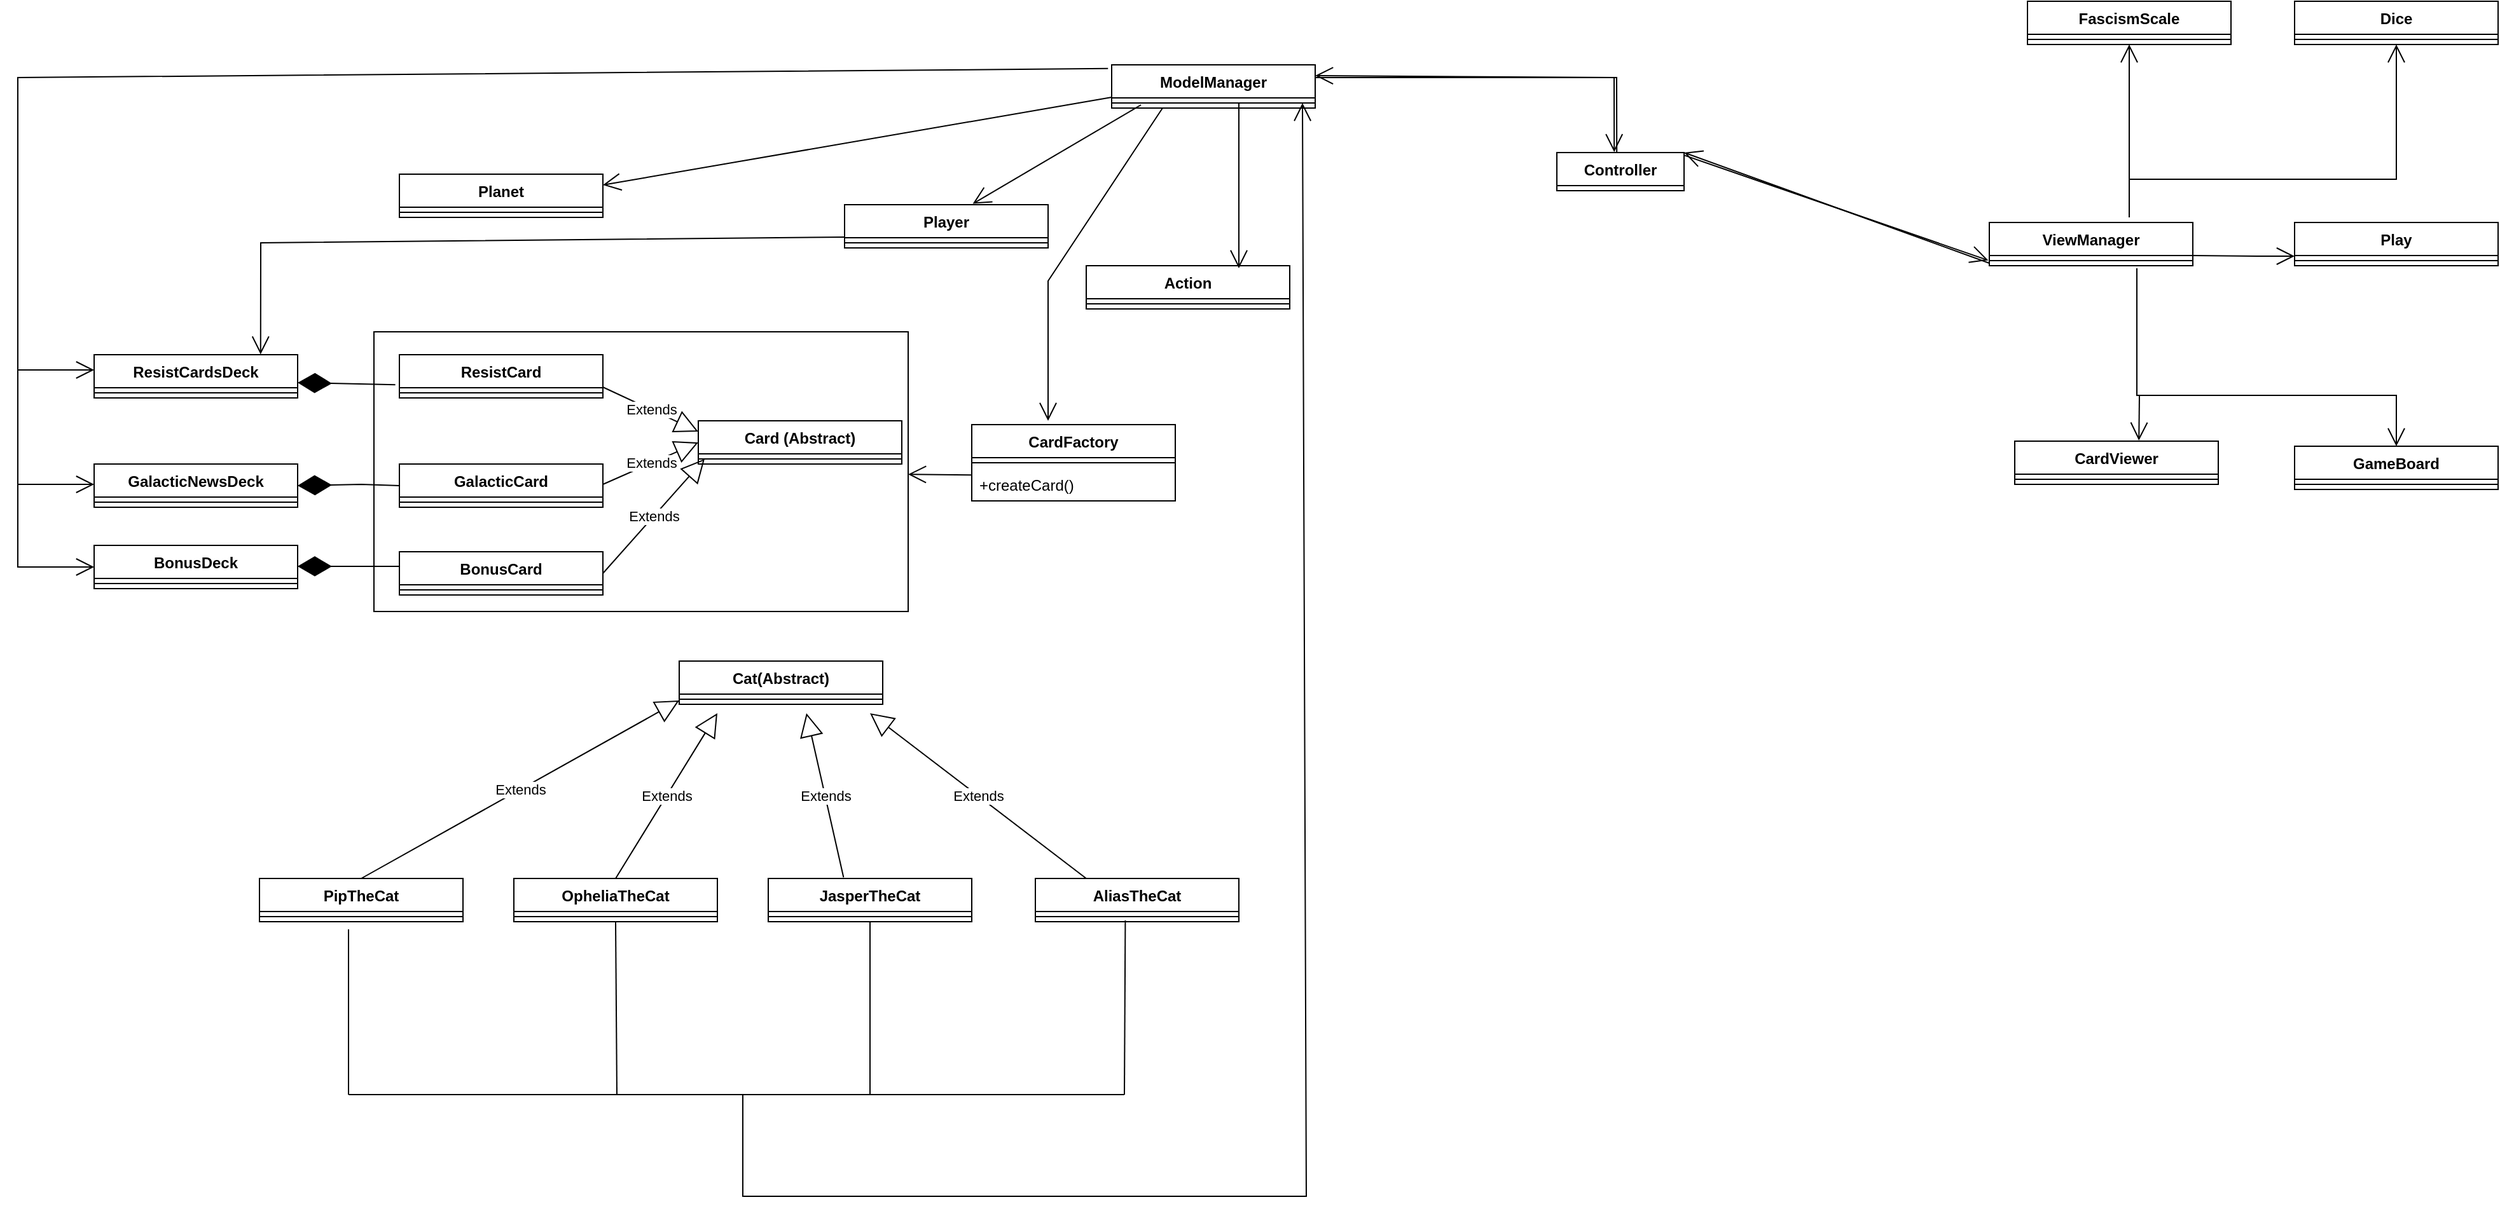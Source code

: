<mxfile version="20.6.0" type="github"><diagram id="kWUGdpk_LTITHDIgR2Lf" name="Page-2"><mxGraphModel dx="2195" dy="567" grid="1" gridSize="10" guides="1" tooltips="1" connect="1" arrows="1" fold="1" page="1" pageScale="1" pageWidth="850" pageHeight="1100" math="0" shadow="0"><root><mxCell id="0"/><mxCell id="1" parent="0"/><mxCell id="YSj9dfxvYQV-vy0zDjBh-33" value="" style="rounded=0;whiteSpace=wrap;html=1;" vertex="1" parent="1"><mxGeometry x="90" y="360" width="420" height="220" as="geometry"/></mxCell><mxCell id="JQG7szLsVoPtQsITSdDX-5" value="FascismScale" style="swimlane;fontStyle=1;align=center;verticalAlign=top;childLayout=stackLayout;horizontal=1;startSize=26;horizontalStack=0;resizeParent=1;resizeParentMax=0;resizeLast=0;collapsible=1;marginBottom=0;" parent="1" vertex="1"><mxGeometry x="1390" y="100" width="160" height="34" as="geometry"/></mxCell><mxCell id="JQG7szLsVoPtQsITSdDX-7" value="" style="line;strokeWidth=1;fillColor=none;align=left;verticalAlign=middle;spacingTop=-1;spacingLeft=3;spacingRight=3;rotatable=0;labelPosition=right;points=[];portConstraint=eastwest;strokeColor=inherit;" parent="JQG7szLsVoPtQsITSdDX-5" vertex="1"><mxGeometry y="26" width="160" height="8" as="geometry"/></mxCell><mxCell id="JQG7szLsVoPtQsITSdDX-14" value="GameBoard" style="swimlane;fontStyle=1;align=center;verticalAlign=top;childLayout=stackLayout;horizontal=1;startSize=26;horizontalStack=0;resizeParent=1;resizeParentMax=0;resizeLast=0;collapsible=1;marginBottom=0;" parent="1" vertex="1"><mxGeometry x="1600" y="450" width="160" height="34" as="geometry"><mxRectangle x="1000" y="80" width="110" height="30" as="alternateBounds"/></mxGeometry></mxCell><mxCell id="JQG7szLsVoPtQsITSdDX-16" value="" style="line;strokeWidth=1;fillColor=none;align=left;verticalAlign=middle;spacingTop=-1;spacingLeft=3;spacingRight=3;rotatable=0;labelPosition=right;points=[];portConstraint=eastwest;strokeColor=inherit;" parent="JQG7szLsVoPtQsITSdDX-14" vertex="1"><mxGeometry y="26" width="160" height="8" as="geometry"/></mxCell><mxCell id="JQG7szLsVoPtQsITSdDX-21" value="CardViewer" style="swimlane;fontStyle=1;align=center;verticalAlign=top;childLayout=stackLayout;horizontal=1;startSize=26;horizontalStack=0;resizeParent=1;resizeParentMax=0;resizeLast=0;collapsible=1;marginBottom=0;" parent="1" vertex="1"><mxGeometry x="1380" y="446" width="160" height="34" as="geometry"/></mxCell><mxCell id="JQG7szLsVoPtQsITSdDX-23" value="" style="line;strokeWidth=1;fillColor=none;align=left;verticalAlign=middle;spacingTop=-1;spacingLeft=3;spacingRight=3;rotatable=0;labelPosition=right;points=[];portConstraint=eastwest;strokeColor=inherit;" parent="JQG7szLsVoPtQsITSdDX-21" vertex="1"><mxGeometry y="26" width="160" height="8" as="geometry"/></mxCell><mxCell id="JQG7szLsVoPtQsITSdDX-25" value="Dice" style="swimlane;fontStyle=1;align=center;verticalAlign=top;childLayout=stackLayout;horizontal=1;startSize=26;horizontalStack=0;resizeParent=1;resizeParentMax=0;resizeLast=0;collapsible=1;marginBottom=0;" parent="1" vertex="1"><mxGeometry x="1600" y="100" width="160" height="34" as="geometry"/></mxCell><mxCell id="JQG7szLsVoPtQsITSdDX-27" value="" style="line;strokeWidth=1;fillColor=none;align=left;verticalAlign=middle;spacingTop=-1;spacingLeft=3;spacingRight=3;rotatable=0;labelPosition=right;points=[];portConstraint=eastwest;strokeColor=inherit;" parent="JQG7szLsVoPtQsITSdDX-25" vertex="1"><mxGeometry y="26" width="160" height="8" as="geometry"/></mxCell><mxCell id="JQG7szLsVoPtQsITSdDX-29" value="ViewManager" style="swimlane;fontStyle=1;align=center;verticalAlign=top;childLayout=stackLayout;horizontal=1;startSize=26;horizontalStack=0;resizeParent=1;resizeParentMax=0;resizeLast=0;collapsible=1;marginBottom=0;" parent="1" vertex="1"><mxGeometry x="1360" y="274" width="160" height="34" as="geometry"/></mxCell><mxCell id="JQG7szLsVoPtQsITSdDX-31" value="" style="line;strokeWidth=1;fillColor=none;align=left;verticalAlign=middle;spacingTop=-1;spacingLeft=3;spacingRight=3;rotatable=0;labelPosition=right;points=[];portConstraint=eastwest;strokeColor=inherit;" parent="JQG7szLsVoPtQsITSdDX-29" vertex="1"><mxGeometry y="26" width="160" height="8" as="geometry"/></mxCell><mxCell id="JQG7szLsVoPtQsITSdDX-33" value="Play" style="swimlane;fontStyle=1;align=center;verticalAlign=top;childLayout=stackLayout;horizontal=1;startSize=26;horizontalStack=0;resizeParent=1;resizeParentMax=0;resizeLast=0;collapsible=1;marginBottom=0;" parent="1" vertex="1"><mxGeometry x="1600" y="274" width="160" height="34" as="geometry"/></mxCell><mxCell id="JQG7szLsVoPtQsITSdDX-35" value="" style="line;strokeWidth=1;fillColor=none;align=left;verticalAlign=middle;spacingTop=-1;spacingLeft=3;spacingRight=3;rotatable=0;labelPosition=right;points=[];portConstraint=eastwest;strokeColor=inherit;" parent="JQG7szLsVoPtQsITSdDX-33" vertex="1"><mxGeometry y="26" width="160" height="8" as="geometry"/></mxCell><mxCell id="JQG7szLsVoPtQsITSdDX-37" value="Controller" style="swimlane;fontStyle=1;align=center;verticalAlign=top;childLayout=stackLayout;horizontal=1;startSize=26;horizontalStack=0;resizeParent=1;resizeParentMax=0;resizeLast=0;collapsible=1;marginBottom=0;" parent="1" vertex="1" collapsed="1"><mxGeometry x="1020" y="219" width="100" height="30" as="geometry"><mxRectangle x="940" y="219" width="280" height="400" as="alternateBounds"/></mxGeometry></mxCell><mxCell id="JQG7szLsVoPtQsITSdDX-38" value="+ field: type" style="text;strokeColor=none;fillColor=none;align=left;verticalAlign=top;spacingLeft=4;spacingRight=4;overflow=hidden;rotatable=0;points=[[0,0.5],[1,0.5]];portConstraint=eastwest;" parent="JQG7szLsVoPtQsITSdDX-37" vertex="1"><mxGeometry y="26" width="280" height="26" as="geometry"/></mxCell><mxCell id="JQG7szLsVoPtQsITSdDX-39" value="" style="line;strokeWidth=1;fillColor=none;align=left;verticalAlign=middle;spacingTop=-1;spacingLeft=3;spacingRight=3;rotatable=0;labelPosition=right;points=[];portConstraint=eastwest;strokeColor=inherit;" parent="JQG7szLsVoPtQsITSdDX-37" vertex="1"><mxGeometry y="52" width="280" height="8" as="geometry"/></mxCell><mxCell id="JQG7szLsVoPtQsITSdDX-40" value="+initializeGame()&#10;-showFascismLevel()&#10;-showBoard()&#10;-setGameBoard()&#10;-setPlayerCat()&#10;-setNumPlayers(numPlayers: int)&#10;-setUpPlanetGrid()&#10;-setCats()&#10;-setPlayerTurn(player: int)&#10;+setGameStatus&#10;-getNumPlayers():int&#10;-getPlayerTurn():int&#10;+getPlayer(num: int): Player&#10;+getCats(): &#10;+getGameStatus():int&#10;+getPlanetArray(): Planet[][]&#10;+getAction(): String&#10;+getAction(player: int): String&#10;+getFascismScaleValue(): int&#10;+getCurrPlayer(): int&#10;+getNumOfDiceRoll(): int[]&#10;+getDiceRoll(): int&#10;+getResistCards(player: Player): ResistCard[]&#10;&#10;" style="text;strokeColor=none;fillColor=none;align=left;verticalAlign=top;spacingLeft=4;spacingRight=4;overflow=hidden;rotatable=0;points=[[0,0.5],[1,0.5]];portConstraint=eastwest;" parent="JQG7szLsVoPtQsITSdDX-37" vertex="1"><mxGeometry y="60" width="280" height="340" as="geometry"/></mxCell><mxCell id="JQG7szLsVoPtQsITSdDX-41" value="ModelManager" style="swimlane;fontStyle=1;align=center;verticalAlign=top;childLayout=stackLayout;horizontal=1;startSize=26;horizontalStack=0;resizeParent=1;resizeParentMax=0;resizeLast=0;collapsible=1;marginBottom=0;" parent="1" vertex="1"><mxGeometry x="670" y="150" width="160" height="34" as="geometry"/></mxCell><mxCell id="JQG7szLsVoPtQsITSdDX-43" value="" style="line;strokeWidth=1;fillColor=none;align=left;verticalAlign=middle;spacingTop=-1;spacingLeft=3;spacingRight=3;rotatable=0;labelPosition=right;points=[];portConstraint=eastwest;strokeColor=inherit;" parent="JQG7szLsVoPtQsITSdDX-41" vertex="1"><mxGeometry y="26" width="160" height="8" as="geometry"/></mxCell><mxCell id="JQG7szLsVoPtQsITSdDX-45" value="JasperTheCat" style="swimlane;fontStyle=1;align=center;verticalAlign=top;childLayout=stackLayout;horizontal=1;startSize=26;horizontalStack=0;resizeParent=1;resizeParentMax=0;resizeLast=0;collapsible=1;marginBottom=0;" parent="1" vertex="1"><mxGeometry x="400" y="790" width="160" height="34" as="geometry"/></mxCell><mxCell id="JQG7szLsVoPtQsITSdDX-47" value="" style="line;strokeWidth=1;fillColor=none;align=left;verticalAlign=middle;spacingTop=-1;spacingLeft=3;spacingRight=3;rotatable=0;labelPosition=right;points=[];portConstraint=eastwest;strokeColor=inherit;" parent="JQG7szLsVoPtQsITSdDX-45" vertex="1"><mxGeometry y="26" width="160" height="8" as="geometry"/></mxCell><mxCell id="JQG7szLsVoPtQsITSdDX-49" value="Action" style="swimlane;fontStyle=1;align=center;verticalAlign=top;childLayout=stackLayout;horizontal=1;startSize=26;horizontalStack=0;resizeParent=1;resizeParentMax=0;resizeLast=0;collapsible=1;marginBottom=0;" parent="1" vertex="1"><mxGeometry x="650" y="308" width="160" height="34" as="geometry"/></mxCell><mxCell id="JQG7szLsVoPtQsITSdDX-51" value="" style="line;strokeWidth=1;fillColor=none;align=left;verticalAlign=middle;spacingTop=-1;spacingLeft=3;spacingRight=3;rotatable=0;labelPosition=right;points=[];portConstraint=eastwest;strokeColor=inherit;" parent="JQG7szLsVoPtQsITSdDX-49" vertex="1"><mxGeometry y="26" width="160" height="8" as="geometry"/></mxCell><mxCell id="JQG7szLsVoPtQsITSdDX-53" value="OpheliaTheCat" style="swimlane;fontStyle=1;align=center;verticalAlign=top;childLayout=stackLayout;horizontal=1;startSize=26;horizontalStack=0;resizeParent=1;resizeParentMax=0;resizeLast=0;collapsible=1;marginBottom=0;" parent="1" vertex="1"><mxGeometry x="200" y="790" width="160" height="34" as="geometry"/></mxCell><mxCell id="rUTjeoC7RKH5R_cGaHuL-8" value="Extends" style="endArrow=block;endSize=16;endFill=0;html=1;rounded=0;" parent="JQG7szLsVoPtQsITSdDX-53" edge="1"><mxGeometry width="160" relative="1" as="geometry"><mxPoint x="80" as="sourcePoint"/><mxPoint x="160" y="-130" as="targetPoint"/></mxGeometry></mxCell><mxCell id="JQG7szLsVoPtQsITSdDX-55" value="" style="line;strokeWidth=1;fillColor=none;align=left;verticalAlign=middle;spacingTop=-1;spacingLeft=3;spacingRight=3;rotatable=0;labelPosition=right;points=[];portConstraint=eastwest;strokeColor=inherit;" parent="JQG7szLsVoPtQsITSdDX-53" vertex="1"><mxGeometry y="26" width="160" height="8" as="geometry"/></mxCell><mxCell id="JQG7szLsVoPtQsITSdDX-57" value="Cat(Abstract)" style="swimlane;fontStyle=1;align=center;verticalAlign=top;childLayout=stackLayout;horizontal=1;startSize=26;horizontalStack=0;resizeParent=1;resizeParentMax=0;resizeLast=0;collapsible=1;marginBottom=0;" parent="1" vertex="1"><mxGeometry x="330" y="619" width="160" height="34" as="geometry"/></mxCell><mxCell id="JQG7szLsVoPtQsITSdDX-59" value="" style="line;strokeWidth=1;fillColor=none;align=left;verticalAlign=middle;spacingTop=-1;spacingLeft=3;spacingRight=3;rotatable=0;labelPosition=right;points=[];portConstraint=eastwest;strokeColor=inherit;" parent="JQG7szLsVoPtQsITSdDX-57" vertex="1"><mxGeometry y="26" width="160" height="8" as="geometry"/></mxCell><mxCell id="JQG7szLsVoPtQsITSdDX-61" value="GalacticCard" style="swimlane;fontStyle=1;align=center;verticalAlign=top;childLayout=stackLayout;horizontal=1;startSize=26;horizontalStack=0;resizeParent=1;resizeParentMax=0;resizeLast=0;collapsible=1;marginBottom=0;" parent="1" vertex="1"><mxGeometry x="110" y="464" width="160" height="34" as="geometry"/></mxCell><mxCell id="JQG7szLsVoPtQsITSdDX-63" value="" style="line;strokeWidth=1;fillColor=none;align=left;verticalAlign=middle;spacingTop=-1;spacingLeft=3;spacingRight=3;rotatable=0;labelPosition=right;points=[];portConstraint=eastwest;strokeColor=inherit;" parent="JQG7szLsVoPtQsITSdDX-61" vertex="1"><mxGeometry y="26" width="160" height="8" as="geometry"/></mxCell><mxCell id="JQG7szLsVoPtQsITSdDX-65" value="GalacticNewsDeck" style="swimlane;fontStyle=1;align=center;verticalAlign=top;childLayout=stackLayout;horizontal=1;startSize=26;horizontalStack=0;resizeParent=1;resizeParentMax=0;resizeLast=0;collapsible=1;marginBottom=0;" parent="1" vertex="1"><mxGeometry x="-130" y="464" width="160" height="34" as="geometry"/></mxCell><mxCell id="JQG7szLsVoPtQsITSdDX-67" value="" style="line;strokeWidth=1;fillColor=none;align=left;verticalAlign=middle;spacingTop=-1;spacingLeft=3;spacingRight=3;rotatable=0;labelPosition=right;points=[];portConstraint=eastwest;strokeColor=inherit;" parent="JQG7szLsVoPtQsITSdDX-65" vertex="1"><mxGeometry y="26" width="160" height="8" as="geometry"/></mxCell><mxCell id="JQG7szLsVoPtQsITSdDX-69" value="AliasTheCat" style="swimlane;fontStyle=1;align=center;verticalAlign=top;childLayout=stackLayout;horizontal=1;startSize=26;horizontalStack=0;resizeParent=1;resizeParentMax=0;resizeLast=0;collapsible=1;marginBottom=0;" parent="1" vertex="1"><mxGeometry x="610" y="790" width="160" height="34" as="geometry"/></mxCell><mxCell id="JQG7szLsVoPtQsITSdDX-71" value="" style="line;strokeWidth=1;fillColor=none;align=left;verticalAlign=middle;spacingTop=-1;spacingLeft=3;spacingRight=3;rotatable=0;labelPosition=right;points=[];portConstraint=eastwest;strokeColor=inherit;" parent="JQG7szLsVoPtQsITSdDX-69" vertex="1"><mxGeometry y="26" width="160" height="8" as="geometry"/></mxCell><mxCell id="JQG7szLsVoPtQsITSdDX-73" value="Card (Abstract)" style="swimlane;fontStyle=1;align=center;verticalAlign=top;childLayout=stackLayout;horizontal=1;startSize=26;horizontalStack=0;resizeParent=1;resizeParentMax=0;resizeLast=0;collapsible=1;marginBottom=0;" parent="1" vertex="1"><mxGeometry x="345" y="430" width="160" height="34" as="geometry"/></mxCell><mxCell id="JQG7szLsVoPtQsITSdDX-75" value="" style="line;strokeWidth=1;fillColor=none;align=left;verticalAlign=middle;spacingTop=-1;spacingLeft=3;spacingRight=3;rotatable=0;labelPosition=right;points=[];portConstraint=eastwest;strokeColor=inherit;" parent="JQG7szLsVoPtQsITSdDX-73" vertex="1"><mxGeometry y="26" width="160" height="8" as="geometry"/></mxCell><mxCell id="JQG7szLsVoPtQsITSdDX-77" value="PipTheCat" style="swimlane;fontStyle=1;align=center;verticalAlign=top;childLayout=stackLayout;horizontal=1;startSize=26;horizontalStack=0;resizeParent=1;resizeParentMax=0;resizeLast=0;collapsible=1;marginBottom=0;" parent="1" vertex="1"><mxGeometry y="790" width="160" height="34" as="geometry"/></mxCell><mxCell id="JQG7szLsVoPtQsITSdDX-79" value="" style="line;strokeWidth=1;fillColor=none;align=left;verticalAlign=middle;spacingTop=-1;spacingLeft=3;spacingRight=3;rotatable=0;labelPosition=right;points=[];portConstraint=eastwest;strokeColor=inherit;" parent="JQG7szLsVoPtQsITSdDX-77" vertex="1"><mxGeometry y="26" width="160" height="8" as="geometry"/></mxCell><mxCell id="JQG7szLsVoPtQsITSdDX-81" value="Planet" style="swimlane;fontStyle=1;align=center;verticalAlign=top;childLayout=stackLayout;horizontal=1;startSize=26;horizontalStack=0;resizeParent=1;resizeParentMax=0;resizeLast=0;collapsible=1;marginBottom=0;" parent="1" vertex="1"><mxGeometry x="110" y="236" width="160" height="34" as="geometry"/></mxCell><mxCell id="JQG7szLsVoPtQsITSdDX-83" value="" style="line;strokeWidth=1;fillColor=none;align=left;verticalAlign=middle;spacingTop=-1;spacingLeft=3;spacingRight=3;rotatable=0;labelPosition=right;points=[];portConstraint=eastwest;strokeColor=inherit;" parent="JQG7szLsVoPtQsITSdDX-81" vertex="1"><mxGeometry y="26" width="160" height="8" as="geometry"/></mxCell><mxCell id="JQG7szLsVoPtQsITSdDX-85" value="Player" style="swimlane;fontStyle=1;align=center;verticalAlign=top;childLayout=stackLayout;horizontal=1;startSize=26;horizontalStack=0;resizeParent=1;resizeParentMax=0;resizeLast=0;collapsible=1;marginBottom=0;" parent="1" vertex="1"><mxGeometry x="460" y="260" width="160" height="34" as="geometry"/></mxCell><mxCell id="JQG7szLsVoPtQsITSdDX-87" value="" style="line;strokeWidth=1;fillColor=none;align=left;verticalAlign=middle;spacingTop=-1;spacingLeft=3;spacingRight=3;rotatable=0;labelPosition=right;points=[];portConstraint=eastwest;strokeColor=inherit;" parent="JQG7szLsVoPtQsITSdDX-85" vertex="1"><mxGeometry y="26" width="160" height="8" as="geometry"/></mxCell><mxCell id="JQG7szLsVoPtQsITSdDX-89" value="ResistCard" style="swimlane;fontStyle=1;align=center;verticalAlign=top;childLayout=stackLayout;horizontal=1;startSize=26;horizontalStack=0;resizeParent=1;resizeParentMax=0;resizeLast=0;collapsible=1;marginBottom=0;" parent="1" vertex="1"><mxGeometry x="110" y="378" width="160" height="34" as="geometry"/></mxCell><mxCell id="JQG7szLsVoPtQsITSdDX-91" value="" style="line;strokeWidth=1;fillColor=none;align=left;verticalAlign=middle;spacingTop=-1;spacingLeft=3;spacingRight=3;rotatable=0;labelPosition=right;points=[];portConstraint=eastwest;strokeColor=inherit;" parent="JQG7szLsVoPtQsITSdDX-89" vertex="1"><mxGeometry y="26" width="160" height="8" as="geometry"/></mxCell><mxCell id="JQG7szLsVoPtQsITSdDX-93" value="ResistCardsDeck" style="swimlane;fontStyle=1;align=center;verticalAlign=top;childLayout=stackLayout;horizontal=1;startSize=26;horizontalStack=0;resizeParent=1;resizeParentMax=0;resizeLast=0;collapsible=1;marginBottom=0;" parent="1" vertex="1"><mxGeometry x="-130" y="378" width="160" height="34" as="geometry"/></mxCell><mxCell id="JQG7szLsVoPtQsITSdDX-95" value="" style="line;strokeWidth=1;fillColor=none;align=left;verticalAlign=middle;spacingTop=-1;spacingLeft=3;spacingRight=3;rotatable=0;labelPosition=right;points=[];portConstraint=eastwest;strokeColor=inherit;" parent="JQG7szLsVoPtQsITSdDX-93" vertex="1"><mxGeometry y="26" width="160" height="8" as="geometry"/></mxCell><mxCell id="rUTjeoC7RKH5R_cGaHuL-3" value="" style="endArrow=open;endFill=1;endSize=12;html=1;rounded=0;entryX=-0.005;entryY=0.146;entryDx=0;entryDy=0;entryPerimeter=0;exitX=1.003;exitY=0.073;exitDx=0;exitDy=0;exitPerimeter=0;" parent="1" source="JQG7szLsVoPtQsITSdDX-40" edge="1"><mxGeometry width="160" relative="1" as="geometry"><mxPoint x="1060" y="270" as="sourcePoint"/><mxPoint x="1359.2" y="303.796" as="targetPoint"/></mxGeometry></mxCell><mxCell id="rUTjeoC7RKH5R_cGaHuL-4" value="" style="endArrow=open;endFill=1;endSize=12;html=1;rounded=0;exitX=0.471;exitY=-0.004;exitDx=0;exitDy=0;exitPerimeter=0;entryX=1;entryY=0.25;entryDx=0;entryDy=0;" parent="1" source="JQG7szLsVoPtQsITSdDX-37" target="JQG7szLsVoPtQsITSdDX-41" edge="1"><mxGeometry width="160" relative="1" as="geometry"><mxPoint x="1040" y="190" as="sourcePoint"/><mxPoint x="830" y="167" as="targetPoint"/><Array as="points"><mxPoint x="1067" y="160"/></Array></mxGeometry></mxCell><mxCell id="rUTjeoC7RKH5R_cGaHuL-5" value="Extends" style="endArrow=block;endSize=16;endFill=0;html=1;rounded=0;exitX=0.5;exitY=0;exitDx=0;exitDy=0;entryX=0;entryY=0.625;entryDx=0;entryDy=0;entryPerimeter=0;" parent="1" source="JQG7szLsVoPtQsITSdDX-77" target="JQG7szLsVoPtQsITSdDX-59" edge="1"><mxGeometry width="160" relative="1" as="geometry"><mxPoint x="330" y="770" as="sourcePoint"/><mxPoint x="333.52" y="680.196" as="targetPoint"/></mxGeometry></mxCell><mxCell id="rUTjeoC7RKH5R_cGaHuL-6" value="Extends" style="endArrow=block;endSize=16;endFill=0;html=1;rounded=0;exitX=0.37;exitY=-0.026;exitDx=0;exitDy=0;exitPerimeter=0;" parent="1" source="JQG7szLsVoPtQsITSdDX-45" edge="1"><mxGeometry width="160" relative="1" as="geometry"><mxPoint x="290" y="710" as="sourcePoint"/><mxPoint x="430" y="660" as="targetPoint"/></mxGeometry></mxCell><mxCell id="rUTjeoC7RKH5R_cGaHuL-7" value="Extends" style="endArrow=block;endSize=16;endFill=0;html=1;rounded=0;exitX=0.25;exitY=0;exitDx=0;exitDy=0;" parent="1" source="JQG7szLsVoPtQsITSdDX-69" edge="1"><mxGeometry width="160" relative="1" as="geometry"><mxPoint x="520" y="720" as="sourcePoint"/><mxPoint x="480" y="660" as="targetPoint"/></mxGeometry></mxCell><mxCell id="rUTjeoC7RKH5R_cGaHuL-9" value="Extends" style="endArrow=block;endSize=16;endFill=0;html=1;rounded=0;entryX=0;entryY=0.5;entryDx=0;entryDy=0;" parent="1" edge="1" target="JQG7szLsVoPtQsITSdDX-73"><mxGeometry width="160" relative="1" as="geometry"><mxPoint x="270" y="480" as="sourcePoint"/><mxPoint x="330" y="500" as="targetPoint"/></mxGeometry></mxCell><mxCell id="rUTjeoC7RKH5R_cGaHuL-10" value="Extends" style="endArrow=block;endSize=16;endFill=0;html=1;rounded=0;entryX=0;entryY=0.25;entryDx=0;entryDy=0;exitX=1;exitY=0.75;exitDx=0;exitDy=0;" parent="1" edge="1" target="JQG7szLsVoPtQsITSdDX-73" source="JQG7szLsVoPtQsITSdDX-89"><mxGeometry width="160" relative="1" as="geometry"><mxPoint x="270" y="420.5" as="sourcePoint"/><mxPoint x="330" y="460" as="targetPoint"/></mxGeometry></mxCell><mxCell id="rUTjeoC7RKH5R_cGaHuL-11" value="" style="endArrow=diamondThin;endFill=1;endSize=24;html=1;rounded=0;exitX=0;exitY=0.5;exitDx=0;exitDy=0;entryX=1;entryY=0.5;entryDx=0;entryDy=0;" parent="1" edge="1" target="JQG7szLsVoPtQsITSdDX-65" source="JQG7szLsVoPtQsITSdDX-61"><mxGeometry width="160" relative="1" as="geometry"><mxPoint x="110" y="540" as="sourcePoint"/><mxPoint x="30" y="540" as="targetPoint"/><Array as="points"><mxPoint x="80" y="480"/></Array></mxGeometry></mxCell><mxCell id="rUTjeoC7RKH5R_cGaHuL-13" value="" style="endArrow=diamondThin;endFill=1;endSize=24;html=1;rounded=0;entryX=1.007;entryY=0.792;entryDx=0;entryDy=0;entryPerimeter=0;exitX=-0.013;exitY=0.854;exitDx=0;exitDy=0;exitPerimeter=0;" parent="1" edge="1"><mxGeometry width="160" relative="1" as="geometry"><mxPoint x="106.8" y="401.614" as="sourcePoint"/><mxPoint x="30.0" y="400.002" as="targetPoint"/></mxGeometry></mxCell><mxCell id="rUTjeoC7RKH5R_cGaHuL-14" value="" style="endArrow=open;endFill=1;endSize=12;html=1;rounded=0;exitX=0.625;exitY=0.5;exitDx=0;exitDy=0;exitPerimeter=0;" parent="1" edge="1" source="JQG7szLsVoPtQsITSdDX-43"><mxGeometry width="160" relative="1" as="geometry"><mxPoint x="770" y="190" as="sourcePoint"/><mxPoint x="770" y="310" as="targetPoint"/></mxGeometry></mxCell><mxCell id="rUTjeoC7RKH5R_cGaHuL-15" value="" style="endArrow=open;endFill=1;endSize=12;html=1;rounded=0;entryX=0.63;entryY=-0.021;entryDx=0;entryDy=0;entryPerimeter=0;exitX=0.144;exitY=0.688;exitDx=0;exitDy=0;exitPerimeter=0;" parent="1" target="JQG7szLsVoPtQsITSdDX-85" edge="1" source="JQG7szLsVoPtQsITSdDX-43"><mxGeometry width="160" relative="1" as="geometry"><mxPoint x="690" y="189" as="sourcePoint"/><mxPoint x="590" y="190" as="targetPoint"/></mxGeometry></mxCell><mxCell id="rUTjeoC7RKH5R_cGaHuL-17" value="" style="endArrow=open;endFill=1;endSize=12;html=1;rounded=0;exitX=0;exitY=0.75;exitDx=0;exitDy=0;entryX=1;entryY=0.25;entryDx=0;entryDy=0;" parent="1" target="JQG7szLsVoPtQsITSdDX-81" edge="1" source="JQG7szLsVoPtQsITSdDX-41"><mxGeometry width="160" relative="1" as="geometry"><mxPoint x="670" y="189" as="sourcePoint"/><mxPoint x="460" y="210" as="targetPoint"/></mxGeometry></mxCell><mxCell id="rUTjeoC7RKH5R_cGaHuL-18" value="" style="endArrow=open;endFill=1;endSize=12;html=1;rounded=0;exitX=-0.018;exitY=0.086;exitDx=0;exitDy=0;exitPerimeter=0;entryX=0;entryY=0.5;entryDx=0;entryDy=0;" parent="1" source="JQG7szLsVoPtQsITSdDX-41" target="YSj9dfxvYQV-vy0zDjBh-36" edge="1"><mxGeometry width="160" relative="1" as="geometry"><mxPoint x="270" y="140" as="sourcePoint"/><mxPoint x="-190" y="550" as="targetPoint"/><Array as="points"><mxPoint x="-190" y="160"/><mxPoint x="-190" y="545"/></Array></mxGeometry></mxCell><mxCell id="rUTjeoC7RKH5R_cGaHuL-24" value="" style="endArrow=none;html=1;rounded=0;entryX=0.5;entryY=1;entryDx=0;entryDy=0;" parent="1" target="JQG7szLsVoPtQsITSdDX-53" edge="1"><mxGeometry width="50" height="50" relative="1" as="geometry"><mxPoint x="281" y="960" as="sourcePoint"/><mxPoint x="280.8" y="852.99" as="targetPoint"/></mxGeometry></mxCell><mxCell id="rUTjeoC7RKH5R_cGaHuL-26" value="" style="endArrow=none;html=1;rounded=0;entryX=0.5;entryY=1;entryDx=0;entryDy=0;" parent="1" target="JQG7szLsVoPtQsITSdDX-45" edge="1"><mxGeometry width="50" height="50" relative="1" as="geometry"><mxPoint x="480" y="960" as="sourcePoint"/><mxPoint x="480" y="876" as="targetPoint"/></mxGeometry></mxCell><mxCell id="rUTjeoC7RKH5R_cGaHuL-28" value="" style="endArrow=none;html=1;rounded=0;" parent="1" edge="1"><mxGeometry width="50" height="50" relative="1" as="geometry"><mxPoint x="70" y="960" as="sourcePoint"/><mxPoint x="70" y="830" as="targetPoint"/></mxGeometry></mxCell><mxCell id="rUTjeoC7RKH5R_cGaHuL-29" value="" style="endArrow=none;html=1;rounded=0;entryX=0.442;entryY=0.875;entryDx=0;entryDy=0;entryPerimeter=0;" parent="1" target="JQG7szLsVoPtQsITSdDX-71" edge="1"><mxGeometry width="50" height="50" relative="1" as="geometry"><mxPoint x="680" y="960" as="sourcePoint"/><mxPoint x="680" y="876" as="targetPoint"/></mxGeometry></mxCell><mxCell id="rUTjeoC7RKH5R_cGaHuL-31" value="" style="endArrow=none;html=1;rounded=0;" parent="1" edge="1"><mxGeometry width="50" height="50" relative="1" as="geometry"><mxPoint x="70" y="960" as="sourcePoint"/><mxPoint x="680" y="960" as="targetPoint"/></mxGeometry></mxCell><mxCell id="rUTjeoC7RKH5R_cGaHuL-32" value="" style="endArrow=open;endFill=1;endSize=12;html=1;rounded=0;" parent="1" edge="1"><mxGeometry width="160" relative="1" as="geometry"><mxPoint x="380" y="960" as="sourcePoint"/><mxPoint x="820" y="180" as="targetPoint"/><Array as="points"><mxPoint x="380" y="1040"/><mxPoint x="823" y="1040"/></Array></mxGeometry></mxCell><mxCell id="rUTjeoC7RKH5R_cGaHuL-33" value="" style="endArrow=open;endFill=1;endSize=12;html=1;rounded=0;exitX=0;exitY=0.75;exitDx=0;exitDy=0;entryX=0.818;entryY=-0.007;entryDx=0;entryDy=0;entryPerimeter=0;" parent="1" source="JQG7szLsVoPtQsITSdDX-85" target="JQG7szLsVoPtQsITSdDX-93" edge="1"><mxGeometry width="160" relative="1" as="geometry"><mxPoint x="460" y="307" as="sourcePoint"/><mxPoint y="330" as="targetPoint"/><Array as="points"><mxPoint x="1" y="290"/></Array></mxGeometry></mxCell><mxCell id="rUTjeoC7RKH5R_cGaHuL-34" value="" style="endArrow=open;endFill=1;endSize=12;html=1;rounded=0;entryX=0.61;entryY=-0.016;entryDx=0;entryDy=0;entryPerimeter=0;" parent="1" target="JQG7szLsVoPtQsITSdDX-21" edge="1"><mxGeometry width="160" relative="1" as="geometry"><mxPoint x="1478" y="410" as="sourcePoint"/><mxPoint x="1450" y="410" as="targetPoint"/></mxGeometry></mxCell><mxCell id="rUTjeoC7RKH5R_cGaHuL-35" value="" style="endArrow=open;endFill=1;endSize=12;html=1;rounded=0;entryX=0.5;entryY=1;entryDx=0;entryDy=0;" parent="1" target="JQG7szLsVoPtQsITSdDX-5" edge="1"><mxGeometry width="160" relative="1" as="geometry"><mxPoint x="1470" y="270" as="sourcePoint"/><mxPoint x="1468.72" y="164.212" as="targetPoint"/></mxGeometry></mxCell><mxCell id="rUTjeoC7RKH5R_cGaHuL-36" value="" style="endArrow=open;endFill=1;endSize=12;html=1;rounded=0;entryX=0.5;entryY=0;entryDx=0;entryDy=0;" parent="1" target="JQG7szLsVoPtQsITSdDX-14" edge="1"><mxGeometry width="160" relative="1" as="geometry"><mxPoint x="1476" y="310" as="sourcePoint"/><mxPoint x="1670" y="410" as="targetPoint"/><Array as="points"><mxPoint x="1476" y="410"/><mxPoint x="1680" y="410"/></Array></mxGeometry></mxCell><mxCell id="rUTjeoC7RKH5R_cGaHuL-37" value="" style="endArrow=open;endFill=1;endSize=12;html=1;rounded=0;entryX=0.5;entryY=1;entryDx=0;entryDy=0;" parent="1" target="JQG7szLsVoPtQsITSdDX-25" edge="1"><mxGeometry width="160" relative="1" as="geometry"><mxPoint x="1470" y="240" as="sourcePoint"/><mxPoint x="1680" y="164.212" as="targetPoint"/><Array as="points"><mxPoint x="1680" y="240"/></Array></mxGeometry></mxCell><mxCell id="rUTjeoC7RKH5R_cGaHuL-39" value="" style="endArrow=open;endFill=1;endSize=12;html=1;rounded=0;" parent="1" edge="1"><mxGeometry width="160" relative="1" as="geometry"><mxPoint x="1520" y="300" as="sourcePoint"/><mxPoint x="1600" y="300.5" as="targetPoint"/><Array as="points"><mxPoint x="1570" y="300.5"/></Array></mxGeometry></mxCell><mxCell id="rUTjeoC7RKH5R_cGaHuL-42" value="" style="endArrow=open;endFill=1;endSize=12;html=1;rounded=0;entryX=1;entryY=0;entryDx=0;entryDy=0;" parent="1" target="JQG7szLsVoPtQsITSdDX-37" edge="1"><mxGeometry width="160" relative="1" as="geometry"><mxPoint x="1360" y="306" as="sourcePoint"/><mxPoint x="1220" y="306" as="targetPoint"/></mxGeometry></mxCell><mxCell id="rUTjeoC7RKH5R_cGaHuL-48" value="" style="endArrow=open;endFill=1;endSize=12;html=1;rounded=0;entryX=0.451;entryY=-0.012;entryDx=0;entryDy=0;entryPerimeter=0;" parent="1" edge="1" target="JQG7szLsVoPtQsITSdDX-37"><mxGeometry width="160" relative="1" as="geometry"><mxPoint x="830" y="160" as="sourcePoint"/><mxPoint x="1070" y="220" as="targetPoint"/><Array as="points"><mxPoint x="1065" y="160"/></Array></mxGeometry></mxCell><mxCell id="YSj9dfxvYQV-vy0zDjBh-14" value="BonusCard" style="swimlane;fontStyle=1;align=center;verticalAlign=top;childLayout=stackLayout;horizontal=1;startSize=26;horizontalStack=0;resizeParent=1;resizeParentMax=0;resizeLast=0;collapsible=1;marginBottom=0;" vertex="1" parent="1"><mxGeometry x="110" y="533" width="160" height="34" as="geometry"/></mxCell><mxCell id="YSj9dfxvYQV-vy0zDjBh-16" value="" style="line;strokeWidth=1;fillColor=none;align=left;verticalAlign=middle;spacingTop=-1;spacingLeft=3;spacingRight=3;rotatable=0;labelPosition=right;points=[];portConstraint=eastwest;strokeColor=inherit;" vertex="1" parent="YSj9dfxvYQV-vy0zDjBh-14"><mxGeometry y="26" width="160" height="8" as="geometry"/></mxCell><mxCell id="YSj9dfxvYQV-vy0zDjBh-18" value="Extends" style="endArrow=block;endSize=16;endFill=0;html=1;rounded=0;exitX=1;exitY=0.5;exitDx=0;exitDy=0;" edge="1" parent="1" source="YSj9dfxvYQV-vy0zDjBh-14"><mxGeometry width="160" relative="1" as="geometry"><mxPoint x="280" y="490" as="sourcePoint"/><mxPoint x="350" y="460" as="targetPoint"/><Array as="points"/></mxGeometry></mxCell><mxCell id="YSj9dfxvYQV-vy0zDjBh-28" value="CardFactory" style="swimlane;fontStyle=1;align=center;verticalAlign=top;childLayout=stackLayout;horizontal=1;startSize=26;horizontalStack=0;resizeParent=1;resizeParentMax=0;resizeLast=0;collapsible=1;marginBottom=0;" vertex="1" parent="1"><mxGeometry x="560" y="433" width="160" height="60" as="geometry"/></mxCell><mxCell id="YSj9dfxvYQV-vy0zDjBh-30" value="" style="line;strokeWidth=1;fillColor=none;align=left;verticalAlign=middle;spacingTop=-1;spacingLeft=3;spacingRight=3;rotatable=0;labelPosition=right;points=[];portConstraint=eastwest;strokeColor=inherit;" vertex="1" parent="YSj9dfxvYQV-vy0zDjBh-28"><mxGeometry y="26" width="160" height="8" as="geometry"/></mxCell><mxCell id="YSj9dfxvYQV-vy0zDjBh-31" value="+createCard()" style="text;strokeColor=none;fillColor=none;align=left;verticalAlign=top;spacingLeft=4;spacingRight=4;overflow=hidden;rotatable=0;points=[[0,0.5],[1,0.5]];portConstraint=eastwest;" vertex="1" parent="YSj9dfxvYQV-vy0zDjBh-28"><mxGeometry y="34" width="160" height="26" as="geometry"/></mxCell><mxCell id="YSj9dfxvYQV-vy0zDjBh-34" value="" style="endArrow=open;endFill=1;endSize=12;html=1;rounded=0;exitX=-0.003;exitY=0.215;exitDx=0;exitDy=0;exitPerimeter=0;" edge="1" parent="1" source="YSj9dfxvYQV-vy0zDjBh-31" target="YSj9dfxvYQV-vy0zDjBh-33"><mxGeometry width="160" relative="1" as="geometry"><mxPoint x="550" y="520" as="sourcePoint"/><mxPoint x="710" y="520" as="targetPoint"/></mxGeometry></mxCell><mxCell id="YSj9dfxvYQV-vy0zDjBh-35" value="" style="endArrow=open;endFill=1;endSize=12;html=1;rounded=0;exitX=0.25;exitY=1;exitDx=0;exitDy=0;" edge="1" parent="1" source="JQG7szLsVoPtQsITSdDX-41"><mxGeometry width="160" relative="1" as="geometry"><mxPoint x="600" y="340" as="sourcePoint"/><mxPoint x="620" y="430" as="targetPoint"/><Array as="points"><mxPoint x="620" y="320"/></Array></mxGeometry></mxCell><mxCell id="YSj9dfxvYQV-vy0zDjBh-36" value="BonusDeck" style="swimlane;fontStyle=1;align=center;verticalAlign=top;childLayout=stackLayout;horizontal=1;startSize=26;horizontalStack=0;resizeParent=1;resizeParentMax=0;resizeLast=0;collapsible=1;marginBottom=0;" vertex="1" parent="1"><mxGeometry x="-130" y="528" width="160" height="34" as="geometry"/></mxCell><mxCell id="YSj9dfxvYQV-vy0zDjBh-38" value="" style="line;strokeWidth=1;fillColor=none;align=left;verticalAlign=middle;spacingTop=-1;spacingLeft=3;spacingRight=3;rotatable=0;labelPosition=right;points=[];portConstraint=eastwest;strokeColor=inherit;" vertex="1" parent="YSj9dfxvYQV-vy0zDjBh-36"><mxGeometry y="26" width="160" height="8" as="geometry"/></mxCell><mxCell id="YSj9dfxvYQV-vy0zDjBh-41" value="" style="endArrow=diamondThin;endFill=1;endSize=24;html=1;rounded=0;exitX=0;exitY=0.5;exitDx=0;exitDy=0;entryX=1;entryY=0.5;entryDx=0;entryDy=0;" edge="1" parent="1"><mxGeometry width="160" relative="1" as="geometry"><mxPoint x="110" y="544.47" as="sourcePoint"/><mxPoint x="30" y="544.47" as="targetPoint"/><Array as="points"/></mxGeometry></mxCell><mxCell id="YSj9dfxvYQV-vy0zDjBh-43" value="" style="endArrow=open;endFill=1;endSize=12;html=1;rounded=0;" edge="1" parent="1"><mxGeometry width="160" relative="1" as="geometry"><mxPoint x="-190" y="390" as="sourcePoint"/><mxPoint x="-130" y="390" as="targetPoint"/></mxGeometry></mxCell><mxCell id="YSj9dfxvYQV-vy0zDjBh-44" value="" style="endArrow=open;endFill=1;endSize=12;html=1;rounded=0;" edge="1" parent="1"><mxGeometry width="160" relative="1" as="geometry"><mxPoint x="-190" y="480" as="sourcePoint"/><mxPoint x="-130" y="480" as="targetPoint"/></mxGeometry></mxCell></root></mxGraphModel></diagram></mxfile>